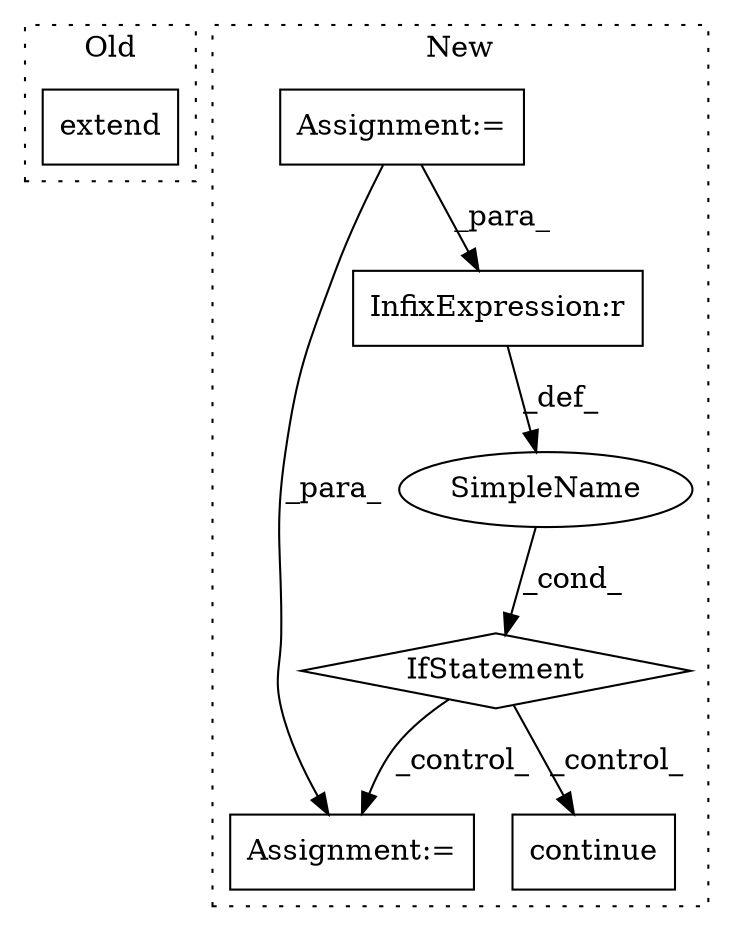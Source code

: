 digraph G {
subgraph cluster0 {
1 [label="extend" a="32" s="5188,5229" l="7,1" shape="box"];
label = "Old";
style="dotted";
}
subgraph cluster1 {
2 [label="continue" a="18" s="4547" l="9" shape="box"];
3 [label="IfStatement" a="25" s="4514,4533" l="4,2" shape="diamond"];
4 [label="SimpleName" a="42" s="" l="" shape="ellipse"];
5 [label="Assignment:=" a="7" s="4717" l="1" shape="box"];
6 [label="InfixExpression:r" a="27" s="4525" l="4" shape="box"];
7 [label="Assignment:=" a="7" s="4420" l="1" shape="box"];
label = "New";
style="dotted";
}
3 -> 5 [label="_control_"];
3 -> 2 [label="_control_"];
4 -> 3 [label="_cond_"];
6 -> 4 [label="_def_"];
7 -> 5 [label="_para_"];
7 -> 6 [label="_para_"];
}